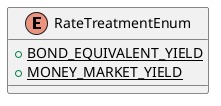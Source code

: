 @startuml

    enum RateTreatmentEnum [[RateTreatmentEnum.html]] {
        {static} +BOND_EQUIVALENT_YIELD
        {static} +MONEY_MARKET_YIELD
    }

@enduml
